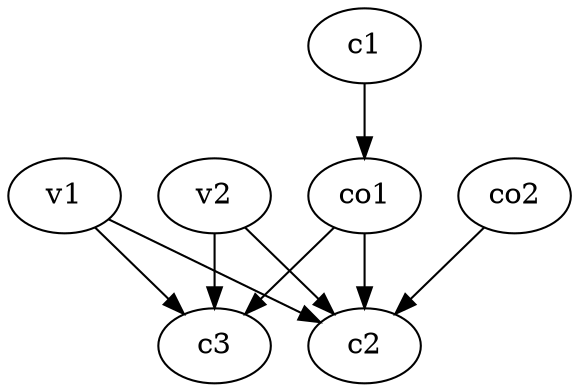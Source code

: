 strict digraph  {
c1;
c2;
c3;
v1;
v2;
co1;
co2;
c1 -> co1  [weight=1];
v1 -> c3  [weight=1];
v1 -> c2  [weight=1];
v2 -> c2  [weight=1];
v2 -> c3  [weight=1];
co1 -> c3  [weight=1];
co1 -> c2  [weight=1];
co2 -> c2  [weight=1];
}
